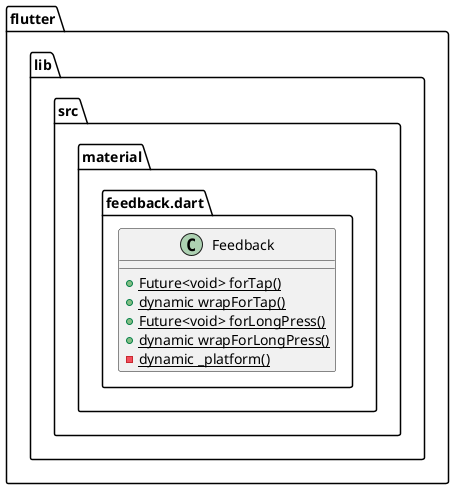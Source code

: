 @startuml
set namespaceSeparator ::

class "flutter::lib::src::material::feedback.dart::Feedback" {
  {static} +Future<void> forTap()
  {static} +dynamic wrapForTap()
  {static} +Future<void> forLongPress()
  {static} +dynamic wrapForLongPress()
  {static} -dynamic _platform()
}


@enduml